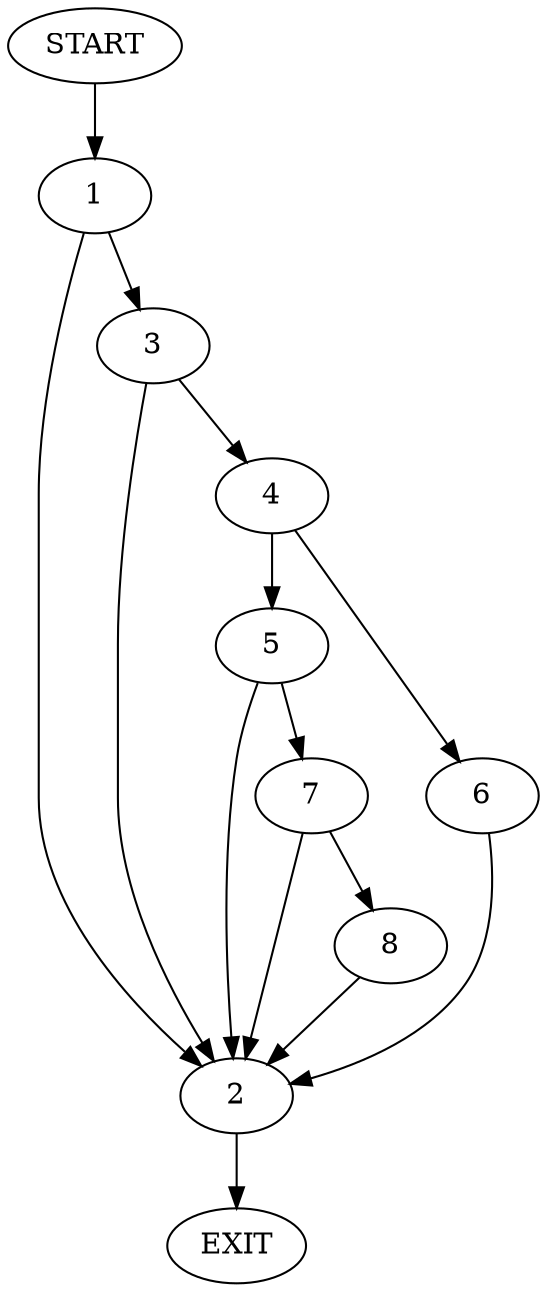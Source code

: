 digraph {
0 [label="START"]
9 [label="EXIT"]
0 -> 1
1 -> 2
1 -> 3
3 -> 2
3 -> 4
2 -> 9
4 -> 5
4 -> 6
5 -> 2
5 -> 7
6 -> 2
7 -> 2
7 -> 8
8 -> 2
}
